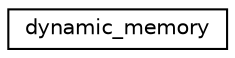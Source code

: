 digraph "Graphical Class Hierarchy"
{
  edge [fontname="Helvetica",fontsize="10",labelfontname="Helvetica",labelfontsize="10"];
  node [fontname="Helvetica",fontsize="10",shape=record];
  rankdir="LR";
  Node0 [label="dynamic_memory",height=0.2,width=0.4,color="black", fillcolor="white", style="filled",URL="$df/db6/classdynamic__memory.html"];
}
